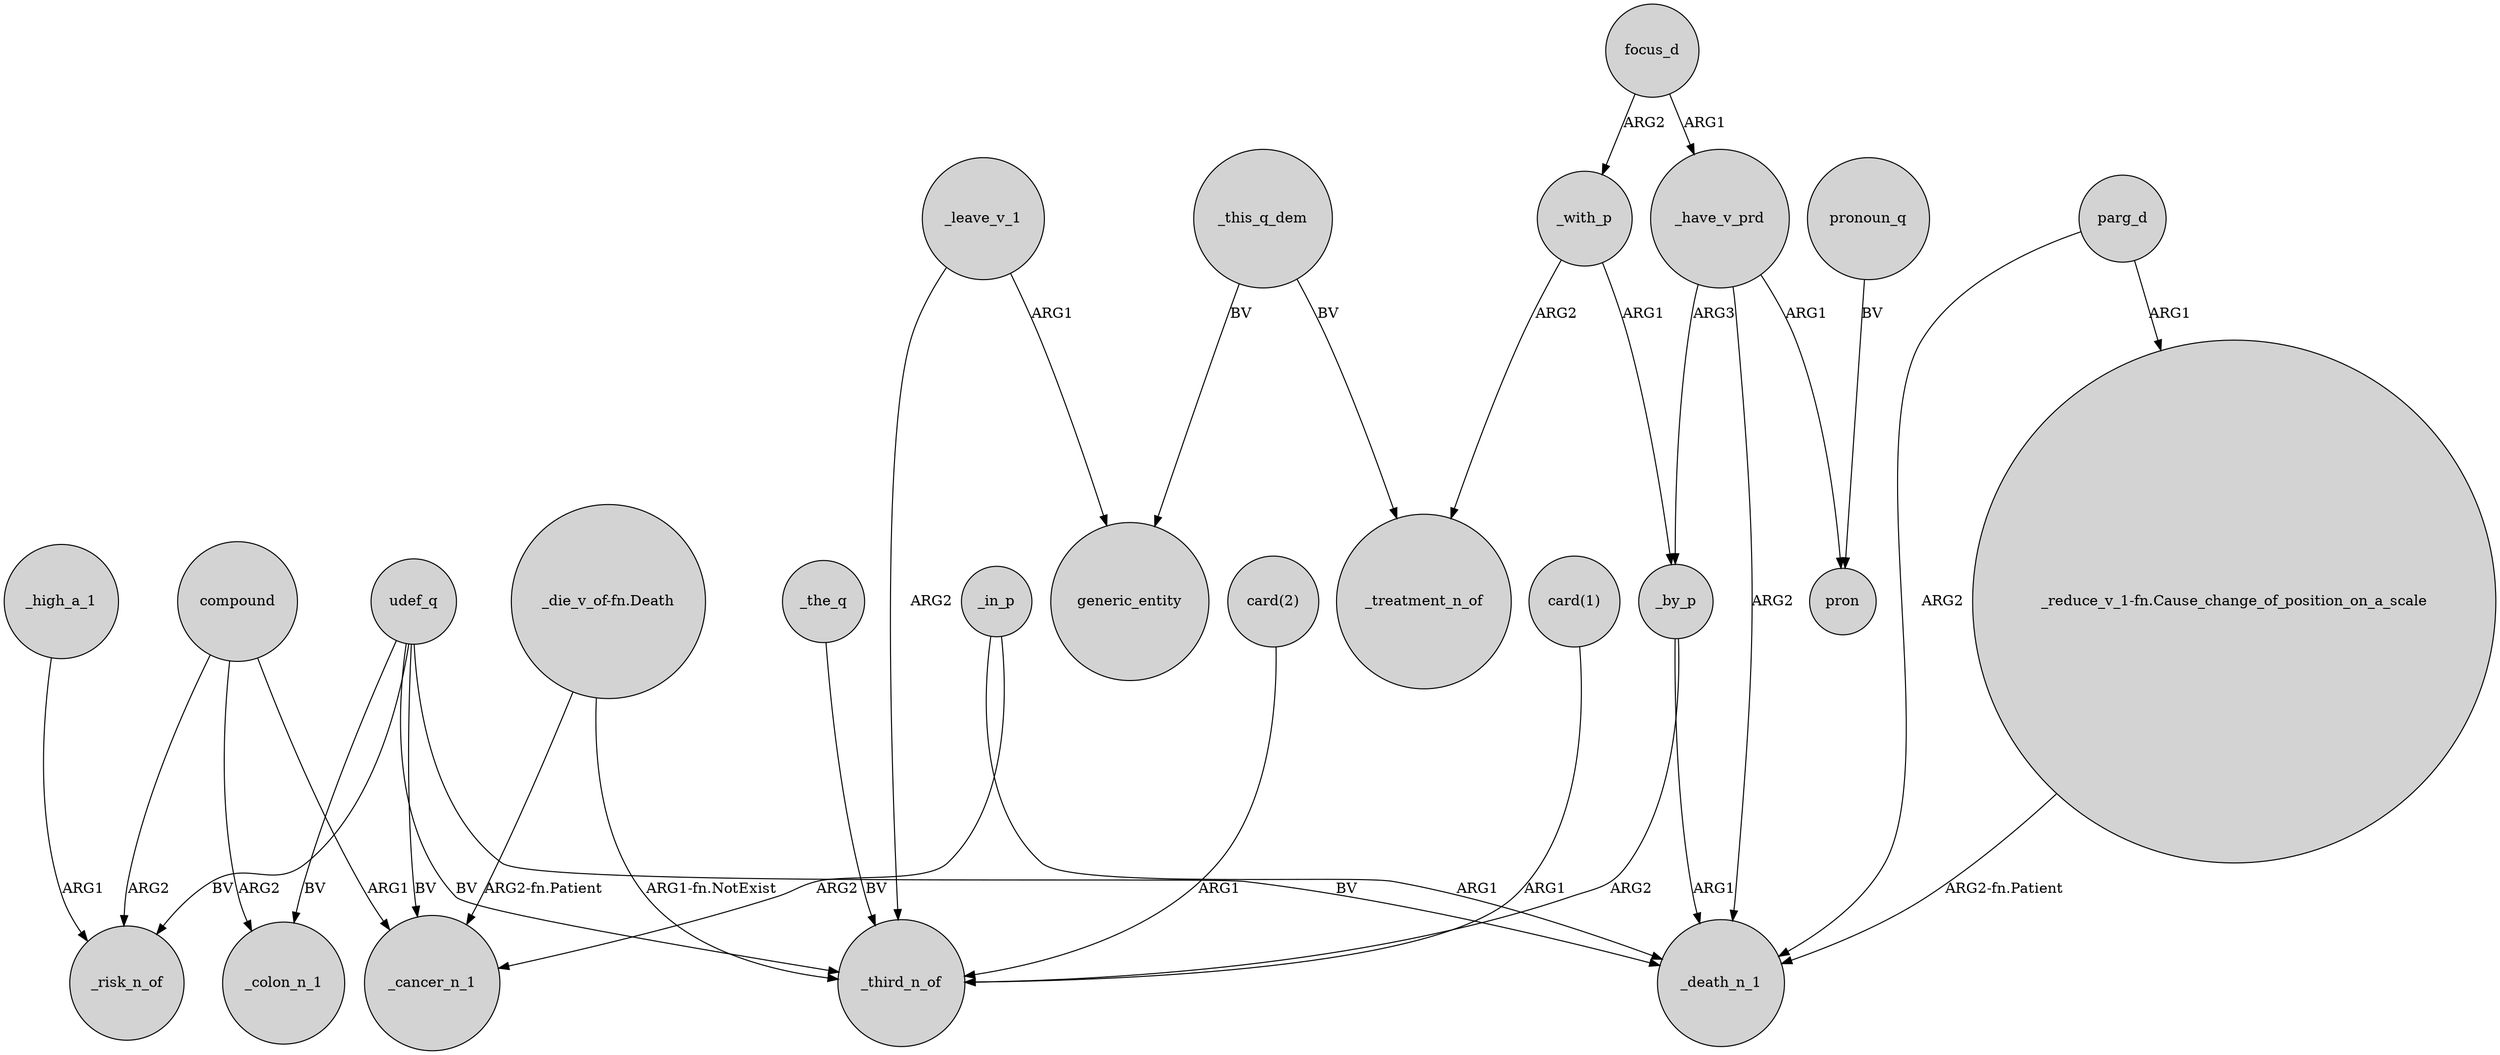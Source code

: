 digraph {
	node [shape=circle style=filled]
	udef_q -> _risk_n_of [label=BV]
	_leave_v_1 -> generic_entity [label=ARG1]
	_have_v_prd -> pron [label=ARG1]
	udef_q -> _cancer_n_1 [label=BV]
	_high_a_1 -> _risk_n_of [label=ARG1]
	"_die_v_of-fn.Death" -> _third_n_of [label="ARG1-fn.NotExist"]
	"_die_v_of-fn.Death" -> _cancer_n_1 [label="ARG2-fn.Patient"]
	_leave_v_1 -> _third_n_of [label=ARG2]
	"card(2)" -> _third_n_of [label=ARG1]
	udef_q -> _third_n_of [label=BV]
	_this_q_dem -> _treatment_n_of [label=BV]
	_have_v_prd -> _death_n_1 [label=ARG2]
	parg_d -> _death_n_1 [label=ARG2]
	compound -> _risk_n_of [label=ARG2]
	focus_d -> _with_p [label=ARG2]
	focus_d -> _have_v_prd [label=ARG1]
	_with_p -> _by_p [label=ARG1]
	_by_p -> _death_n_1 [label=ARG1]
	compound -> _cancer_n_1 [label=ARG1]
	pronoun_q -> pron [label=BV]
	_this_q_dem -> generic_entity [label=BV]
	"card(1)" -> _third_n_of [label=ARG1]
	_have_v_prd -> _by_p [label=ARG3]
	compound -> _colon_n_1 [label=ARG2]
	"_reduce_v_1-fn.Cause_change_of_position_on_a_scale" -> _death_n_1 [label="ARG2-fn.Patient"]
	udef_q -> _colon_n_1 [label=BV]
	udef_q -> _death_n_1 [label=BV]
	_the_q -> _third_n_of [label=BV]
	_in_p -> _death_n_1 [label=ARG1]
	parg_d -> "_reduce_v_1-fn.Cause_change_of_position_on_a_scale" [label=ARG1]
	_in_p -> _cancer_n_1 [label=ARG2]
	_with_p -> _treatment_n_of [label=ARG2]
	_by_p -> _third_n_of [label=ARG2]
}
